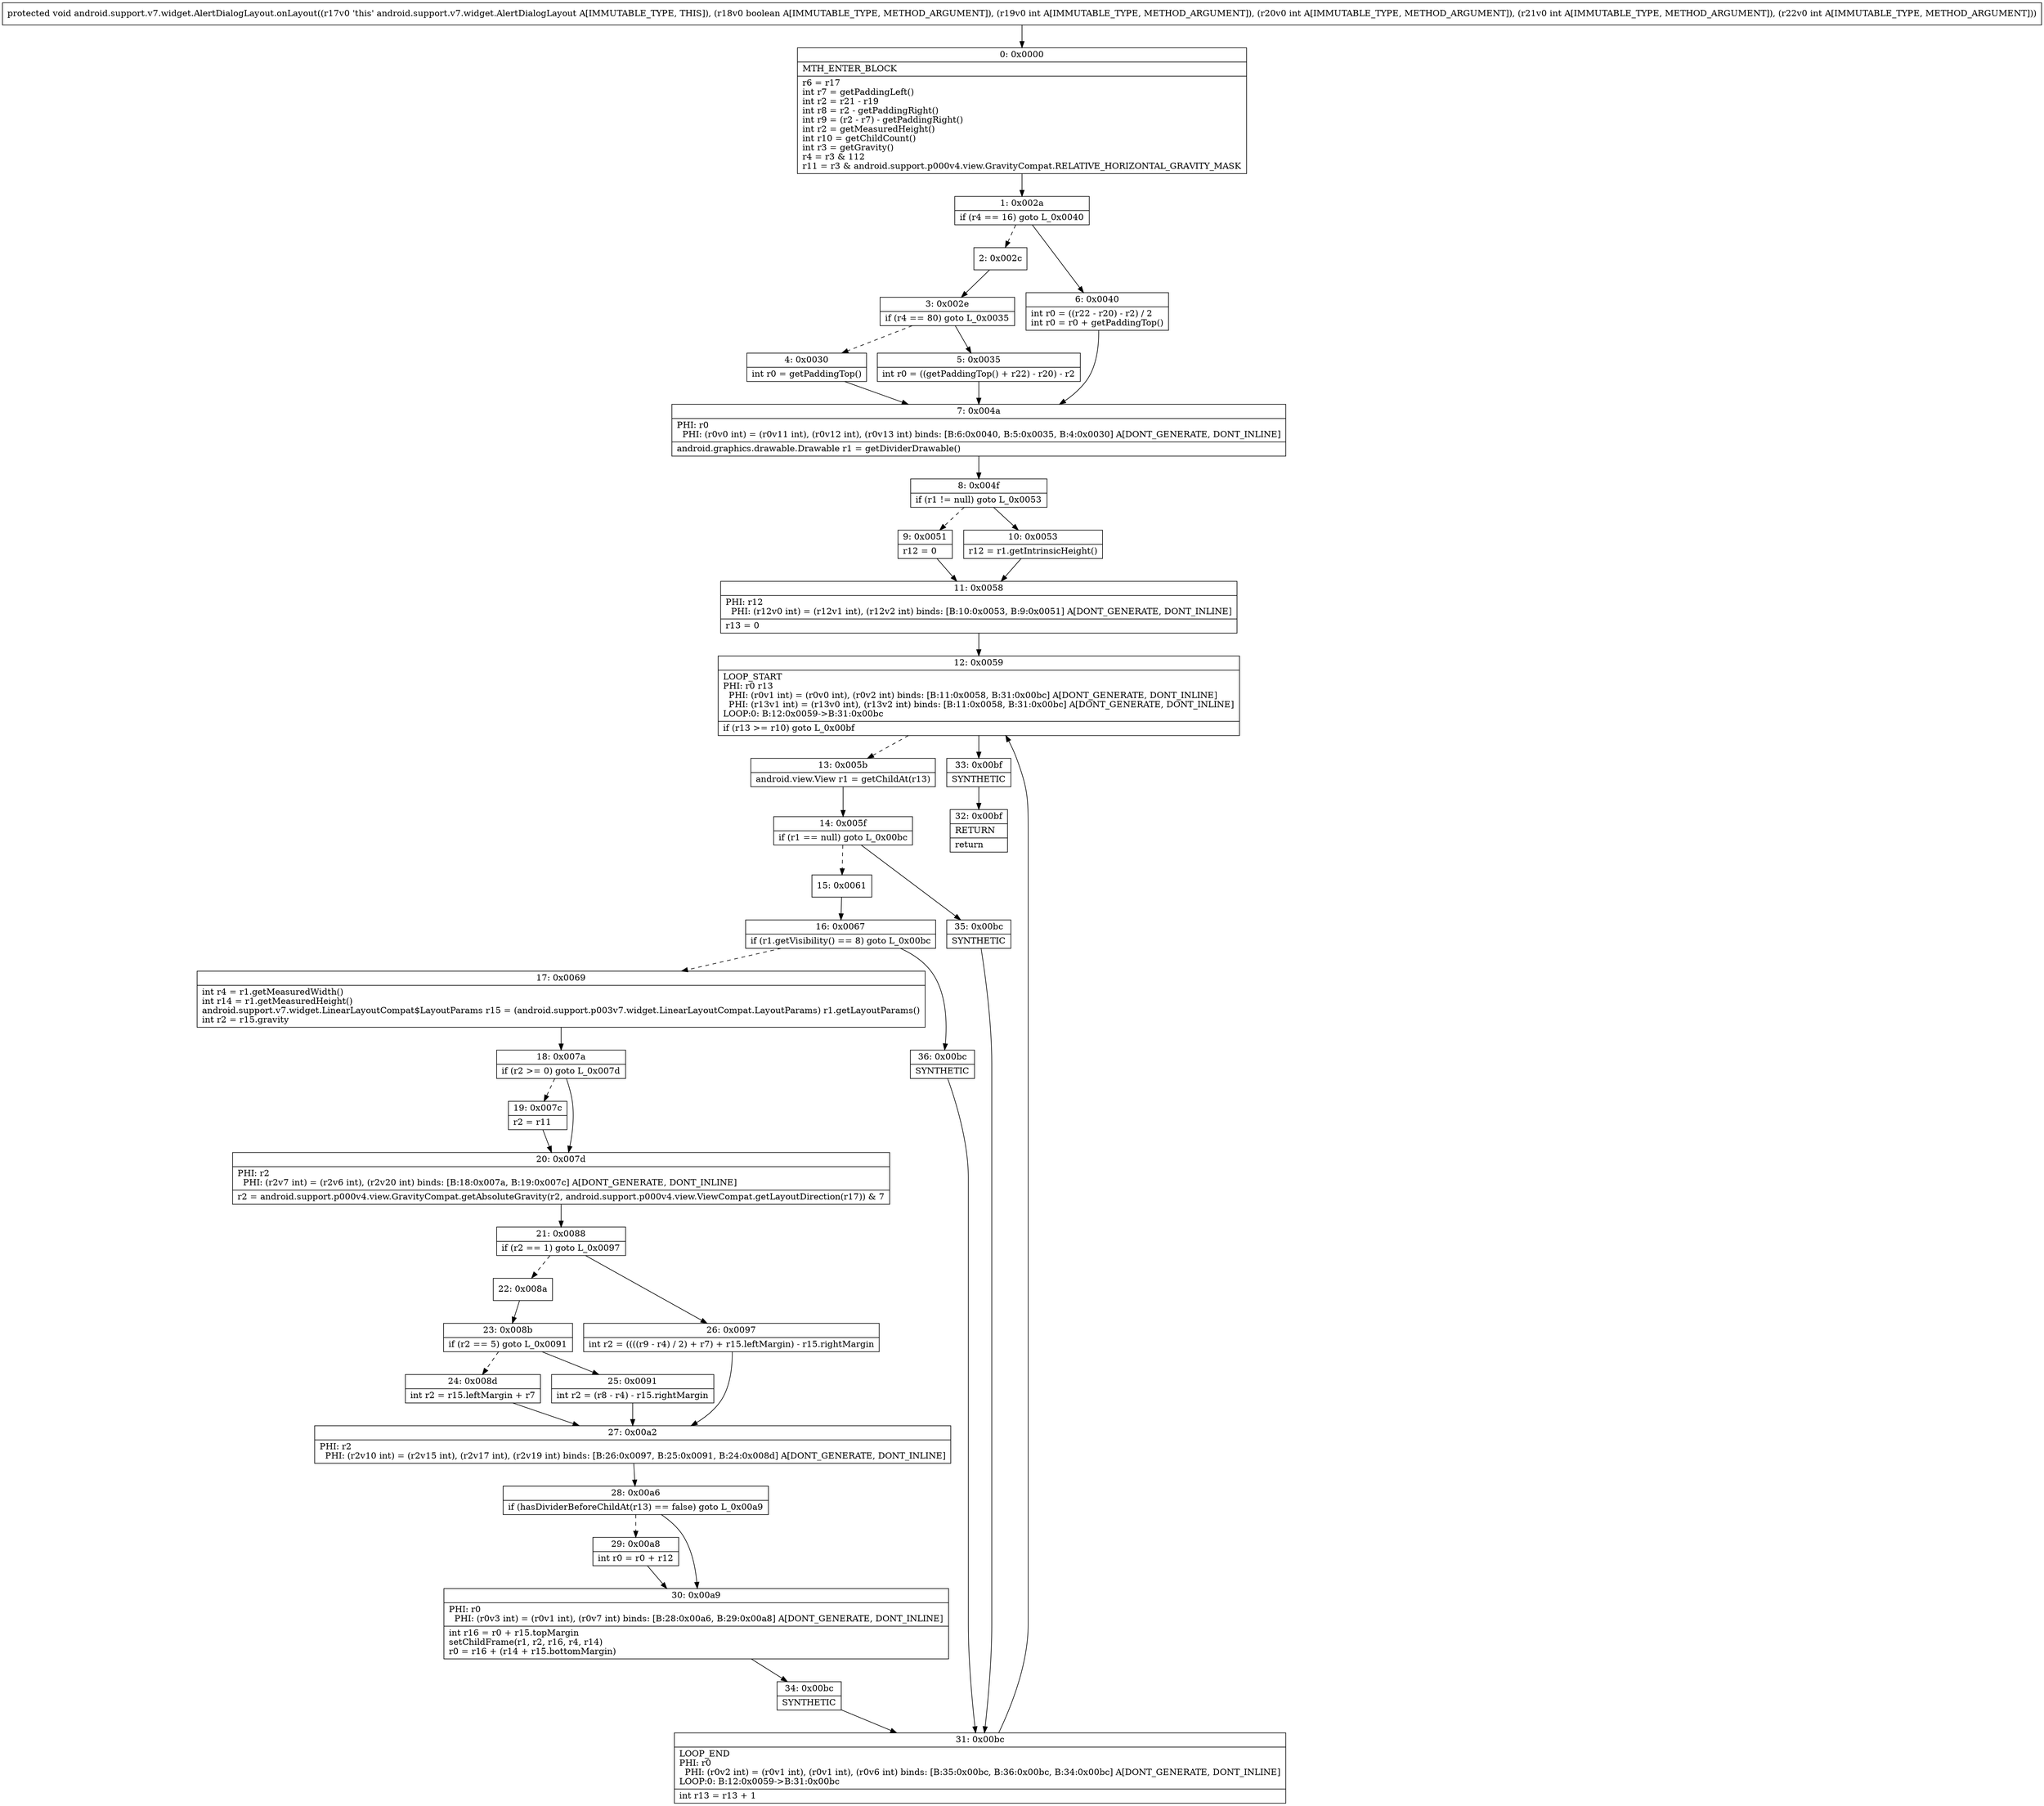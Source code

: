 digraph "CFG forandroid.support.v7.widget.AlertDialogLayout.onLayout(ZIIII)V" {
Node_0 [shape=record,label="{0\:\ 0x0000|MTH_ENTER_BLOCK\l|r6 = r17\lint r7 = getPaddingLeft()\lint r2 = r21 \- r19\lint r8 = r2 \- getPaddingRight()\lint r9 = (r2 \- r7) \- getPaddingRight()\lint r2 = getMeasuredHeight()\lint r10 = getChildCount()\lint r3 = getGravity()\lr4 = r3 & 112\lr11 = r3 & android.support.p000v4.view.GravityCompat.RELATIVE_HORIZONTAL_GRAVITY_MASK\l}"];
Node_1 [shape=record,label="{1\:\ 0x002a|if (r4 == 16) goto L_0x0040\l}"];
Node_2 [shape=record,label="{2\:\ 0x002c}"];
Node_3 [shape=record,label="{3\:\ 0x002e|if (r4 == 80) goto L_0x0035\l}"];
Node_4 [shape=record,label="{4\:\ 0x0030|int r0 = getPaddingTop()\l}"];
Node_5 [shape=record,label="{5\:\ 0x0035|int r0 = ((getPaddingTop() + r22) \- r20) \- r2\l}"];
Node_6 [shape=record,label="{6\:\ 0x0040|int r0 = ((r22 \- r20) \- r2) \/ 2\lint r0 = r0 + getPaddingTop()\l}"];
Node_7 [shape=record,label="{7\:\ 0x004a|PHI: r0 \l  PHI: (r0v0 int) = (r0v11 int), (r0v12 int), (r0v13 int) binds: [B:6:0x0040, B:5:0x0035, B:4:0x0030] A[DONT_GENERATE, DONT_INLINE]\l|android.graphics.drawable.Drawable r1 = getDividerDrawable()\l}"];
Node_8 [shape=record,label="{8\:\ 0x004f|if (r1 != null) goto L_0x0053\l}"];
Node_9 [shape=record,label="{9\:\ 0x0051|r12 = 0\l}"];
Node_10 [shape=record,label="{10\:\ 0x0053|r12 = r1.getIntrinsicHeight()\l}"];
Node_11 [shape=record,label="{11\:\ 0x0058|PHI: r12 \l  PHI: (r12v0 int) = (r12v1 int), (r12v2 int) binds: [B:10:0x0053, B:9:0x0051] A[DONT_GENERATE, DONT_INLINE]\l|r13 = 0\l}"];
Node_12 [shape=record,label="{12\:\ 0x0059|LOOP_START\lPHI: r0 r13 \l  PHI: (r0v1 int) = (r0v0 int), (r0v2 int) binds: [B:11:0x0058, B:31:0x00bc] A[DONT_GENERATE, DONT_INLINE]\l  PHI: (r13v1 int) = (r13v0 int), (r13v2 int) binds: [B:11:0x0058, B:31:0x00bc] A[DONT_GENERATE, DONT_INLINE]\lLOOP:0: B:12:0x0059\-\>B:31:0x00bc\l|if (r13 \>= r10) goto L_0x00bf\l}"];
Node_13 [shape=record,label="{13\:\ 0x005b|android.view.View r1 = getChildAt(r13)\l}"];
Node_14 [shape=record,label="{14\:\ 0x005f|if (r1 == null) goto L_0x00bc\l}"];
Node_15 [shape=record,label="{15\:\ 0x0061}"];
Node_16 [shape=record,label="{16\:\ 0x0067|if (r1.getVisibility() == 8) goto L_0x00bc\l}"];
Node_17 [shape=record,label="{17\:\ 0x0069|int r4 = r1.getMeasuredWidth()\lint r14 = r1.getMeasuredHeight()\landroid.support.v7.widget.LinearLayoutCompat$LayoutParams r15 = (android.support.p003v7.widget.LinearLayoutCompat.LayoutParams) r1.getLayoutParams()\lint r2 = r15.gravity\l}"];
Node_18 [shape=record,label="{18\:\ 0x007a|if (r2 \>= 0) goto L_0x007d\l}"];
Node_19 [shape=record,label="{19\:\ 0x007c|r2 = r11\l}"];
Node_20 [shape=record,label="{20\:\ 0x007d|PHI: r2 \l  PHI: (r2v7 int) = (r2v6 int), (r2v20 int) binds: [B:18:0x007a, B:19:0x007c] A[DONT_GENERATE, DONT_INLINE]\l|r2 = android.support.p000v4.view.GravityCompat.getAbsoluteGravity(r2, android.support.p000v4.view.ViewCompat.getLayoutDirection(r17)) & 7\l}"];
Node_21 [shape=record,label="{21\:\ 0x0088|if (r2 == 1) goto L_0x0097\l}"];
Node_22 [shape=record,label="{22\:\ 0x008a}"];
Node_23 [shape=record,label="{23\:\ 0x008b|if (r2 == 5) goto L_0x0091\l}"];
Node_24 [shape=record,label="{24\:\ 0x008d|int r2 = r15.leftMargin + r7\l}"];
Node_25 [shape=record,label="{25\:\ 0x0091|int r2 = (r8 \- r4) \- r15.rightMargin\l}"];
Node_26 [shape=record,label="{26\:\ 0x0097|int r2 = ((((r9 \- r4) \/ 2) + r7) + r15.leftMargin) \- r15.rightMargin\l}"];
Node_27 [shape=record,label="{27\:\ 0x00a2|PHI: r2 \l  PHI: (r2v10 int) = (r2v15 int), (r2v17 int), (r2v19 int) binds: [B:26:0x0097, B:25:0x0091, B:24:0x008d] A[DONT_GENERATE, DONT_INLINE]\l}"];
Node_28 [shape=record,label="{28\:\ 0x00a6|if (hasDividerBeforeChildAt(r13) == false) goto L_0x00a9\l}"];
Node_29 [shape=record,label="{29\:\ 0x00a8|int r0 = r0 + r12\l}"];
Node_30 [shape=record,label="{30\:\ 0x00a9|PHI: r0 \l  PHI: (r0v3 int) = (r0v1 int), (r0v7 int) binds: [B:28:0x00a6, B:29:0x00a8] A[DONT_GENERATE, DONT_INLINE]\l|int r16 = r0 + r15.topMargin\lsetChildFrame(r1, r2, r16, r4, r14)\lr0 = r16 + (r14 + r15.bottomMargin)\l}"];
Node_31 [shape=record,label="{31\:\ 0x00bc|LOOP_END\lPHI: r0 \l  PHI: (r0v2 int) = (r0v1 int), (r0v1 int), (r0v6 int) binds: [B:35:0x00bc, B:36:0x00bc, B:34:0x00bc] A[DONT_GENERATE, DONT_INLINE]\lLOOP:0: B:12:0x0059\-\>B:31:0x00bc\l|int r13 = r13 + 1\l}"];
Node_32 [shape=record,label="{32\:\ 0x00bf|RETURN\l|return\l}"];
Node_33 [shape=record,label="{33\:\ 0x00bf|SYNTHETIC\l}"];
Node_34 [shape=record,label="{34\:\ 0x00bc|SYNTHETIC\l}"];
Node_35 [shape=record,label="{35\:\ 0x00bc|SYNTHETIC\l}"];
Node_36 [shape=record,label="{36\:\ 0x00bc|SYNTHETIC\l}"];
MethodNode[shape=record,label="{protected void android.support.v7.widget.AlertDialogLayout.onLayout((r17v0 'this' android.support.v7.widget.AlertDialogLayout A[IMMUTABLE_TYPE, THIS]), (r18v0 boolean A[IMMUTABLE_TYPE, METHOD_ARGUMENT]), (r19v0 int A[IMMUTABLE_TYPE, METHOD_ARGUMENT]), (r20v0 int A[IMMUTABLE_TYPE, METHOD_ARGUMENT]), (r21v0 int A[IMMUTABLE_TYPE, METHOD_ARGUMENT]), (r22v0 int A[IMMUTABLE_TYPE, METHOD_ARGUMENT])) }"];
MethodNode -> Node_0;
Node_0 -> Node_1;
Node_1 -> Node_2[style=dashed];
Node_1 -> Node_6;
Node_2 -> Node_3;
Node_3 -> Node_4[style=dashed];
Node_3 -> Node_5;
Node_4 -> Node_7;
Node_5 -> Node_7;
Node_6 -> Node_7;
Node_7 -> Node_8;
Node_8 -> Node_9[style=dashed];
Node_8 -> Node_10;
Node_9 -> Node_11;
Node_10 -> Node_11;
Node_11 -> Node_12;
Node_12 -> Node_13[style=dashed];
Node_12 -> Node_33;
Node_13 -> Node_14;
Node_14 -> Node_15[style=dashed];
Node_14 -> Node_35;
Node_15 -> Node_16;
Node_16 -> Node_17[style=dashed];
Node_16 -> Node_36;
Node_17 -> Node_18;
Node_18 -> Node_19[style=dashed];
Node_18 -> Node_20;
Node_19 -> Node_20;
Node_20 -> Node_21;
Node_21 -> Node_22[style=dashed];
Node_21 -> Node_26;
Node_22 -> Node_23;
Node_23 -> Node_24[style=dashed];
Node_23 -> Node_25;
Node_24 -> Node_27;
Node_25 -> Node_27;
Node_26 -> Node_27;
Node_27 -> Node_28;
Node_28 -> Node_29[style=dashed];
Node_28 -> Node_30;
Node_29 -> Node_30;
Node_30 -> Node_34;
Node_31 -> Node_12;
Node_33 -> Node_32;
Node_34 -> Node_31;
Node_35 -> Node_31;
Node_36 -> Node_31;
}

